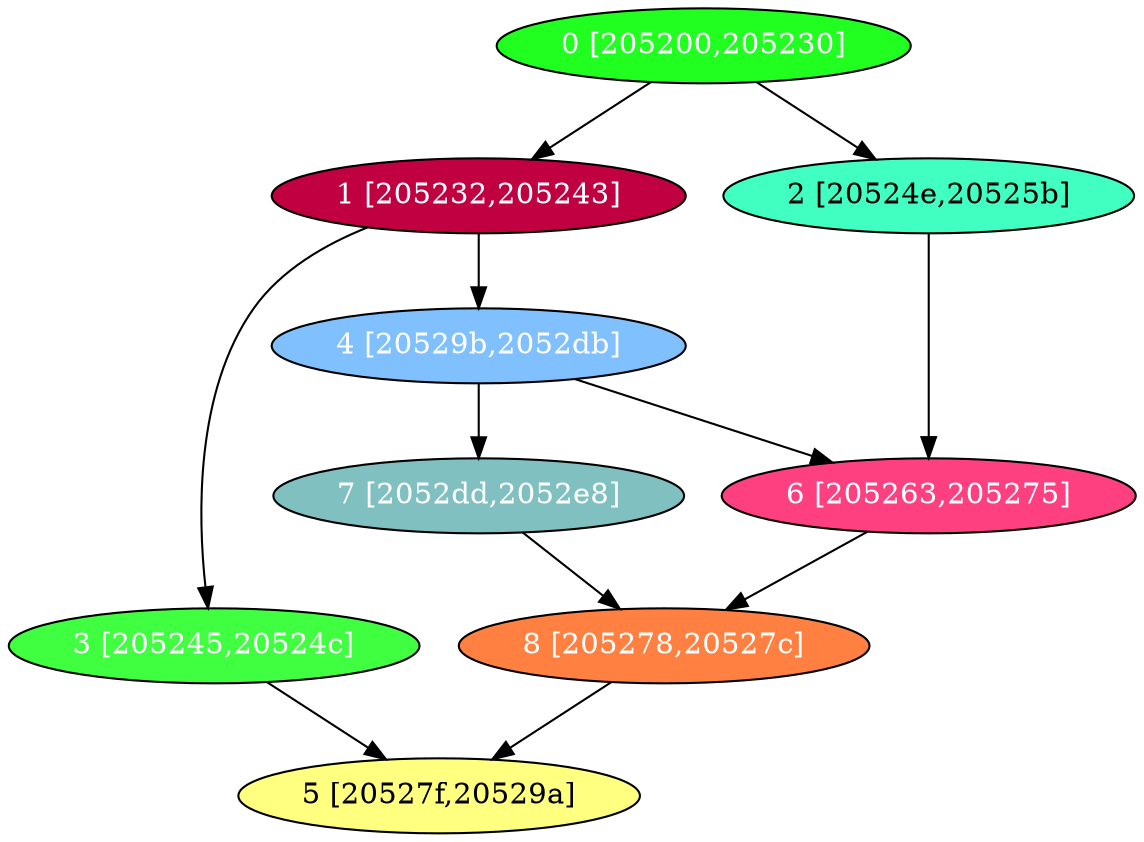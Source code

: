 diGraph libnss3{
	libnss3_0  [style=filled fillcolor="#20FF20" fontcolor="#ffffff" shape=oval label="0 [205200,205230]"]
	libnss3_1  [style=filled fillcolor="#C00040" fontcolor="#ffffff" shape=oval label="1 [205232,205243]"]
	libnss3_2  [style=filled fillcolor="#40FFC0" fontcolor="#000000" shape=oval label="2 [20524e,20525b]"]
	libnss3_3  [style=filled fillcolor="#40FF40" fontcolor="#ffffff" shape=oval label="3 [205245,20524c]"]
	libnss3_4  [style=filled fillcolor="#80C0FF" fontcolor="#ffffff" shape=oval label="4 [20529b,2052db]"]
	libnss3_5  [style=filled fillcolor="#FFFF80" fontcolor="#000000" shape=oval label="5 [20527f,20529a]"]
	libnss3_6  [style=filled fillcolor="#FF4080" fontcolor="#ffffff" shape=oval label="6 [205263,205275]"]
	libnss3_7  [style=filled fillcolor="#80C0C0" fontcolor="#ffffff" shape=oval label="7 [2052dd,2052e8]"]
	libnss3_8  [style=filled fillcolor="#FF8040" fontcolor="#ffffff" shape=oval label="8 [205278,20527c]"]

	libnss3_0 -> libnss3_1
	libnss3_0 -> libnss3_2
	libnss3_1 -> libnss3_3
	libnss3_1 -> libnss3_4
	libnss3_2 -> libnss3_6
	libnss3_3 -> libnss3_5
	libnss3_4 -> libnss3_6
	libnss3_4 -> libnss3_7
	libnss3_6 -> libnss3_8
	libnss3_7 -> libnss3_8
	libnss3_8 -> libnss3_5
}